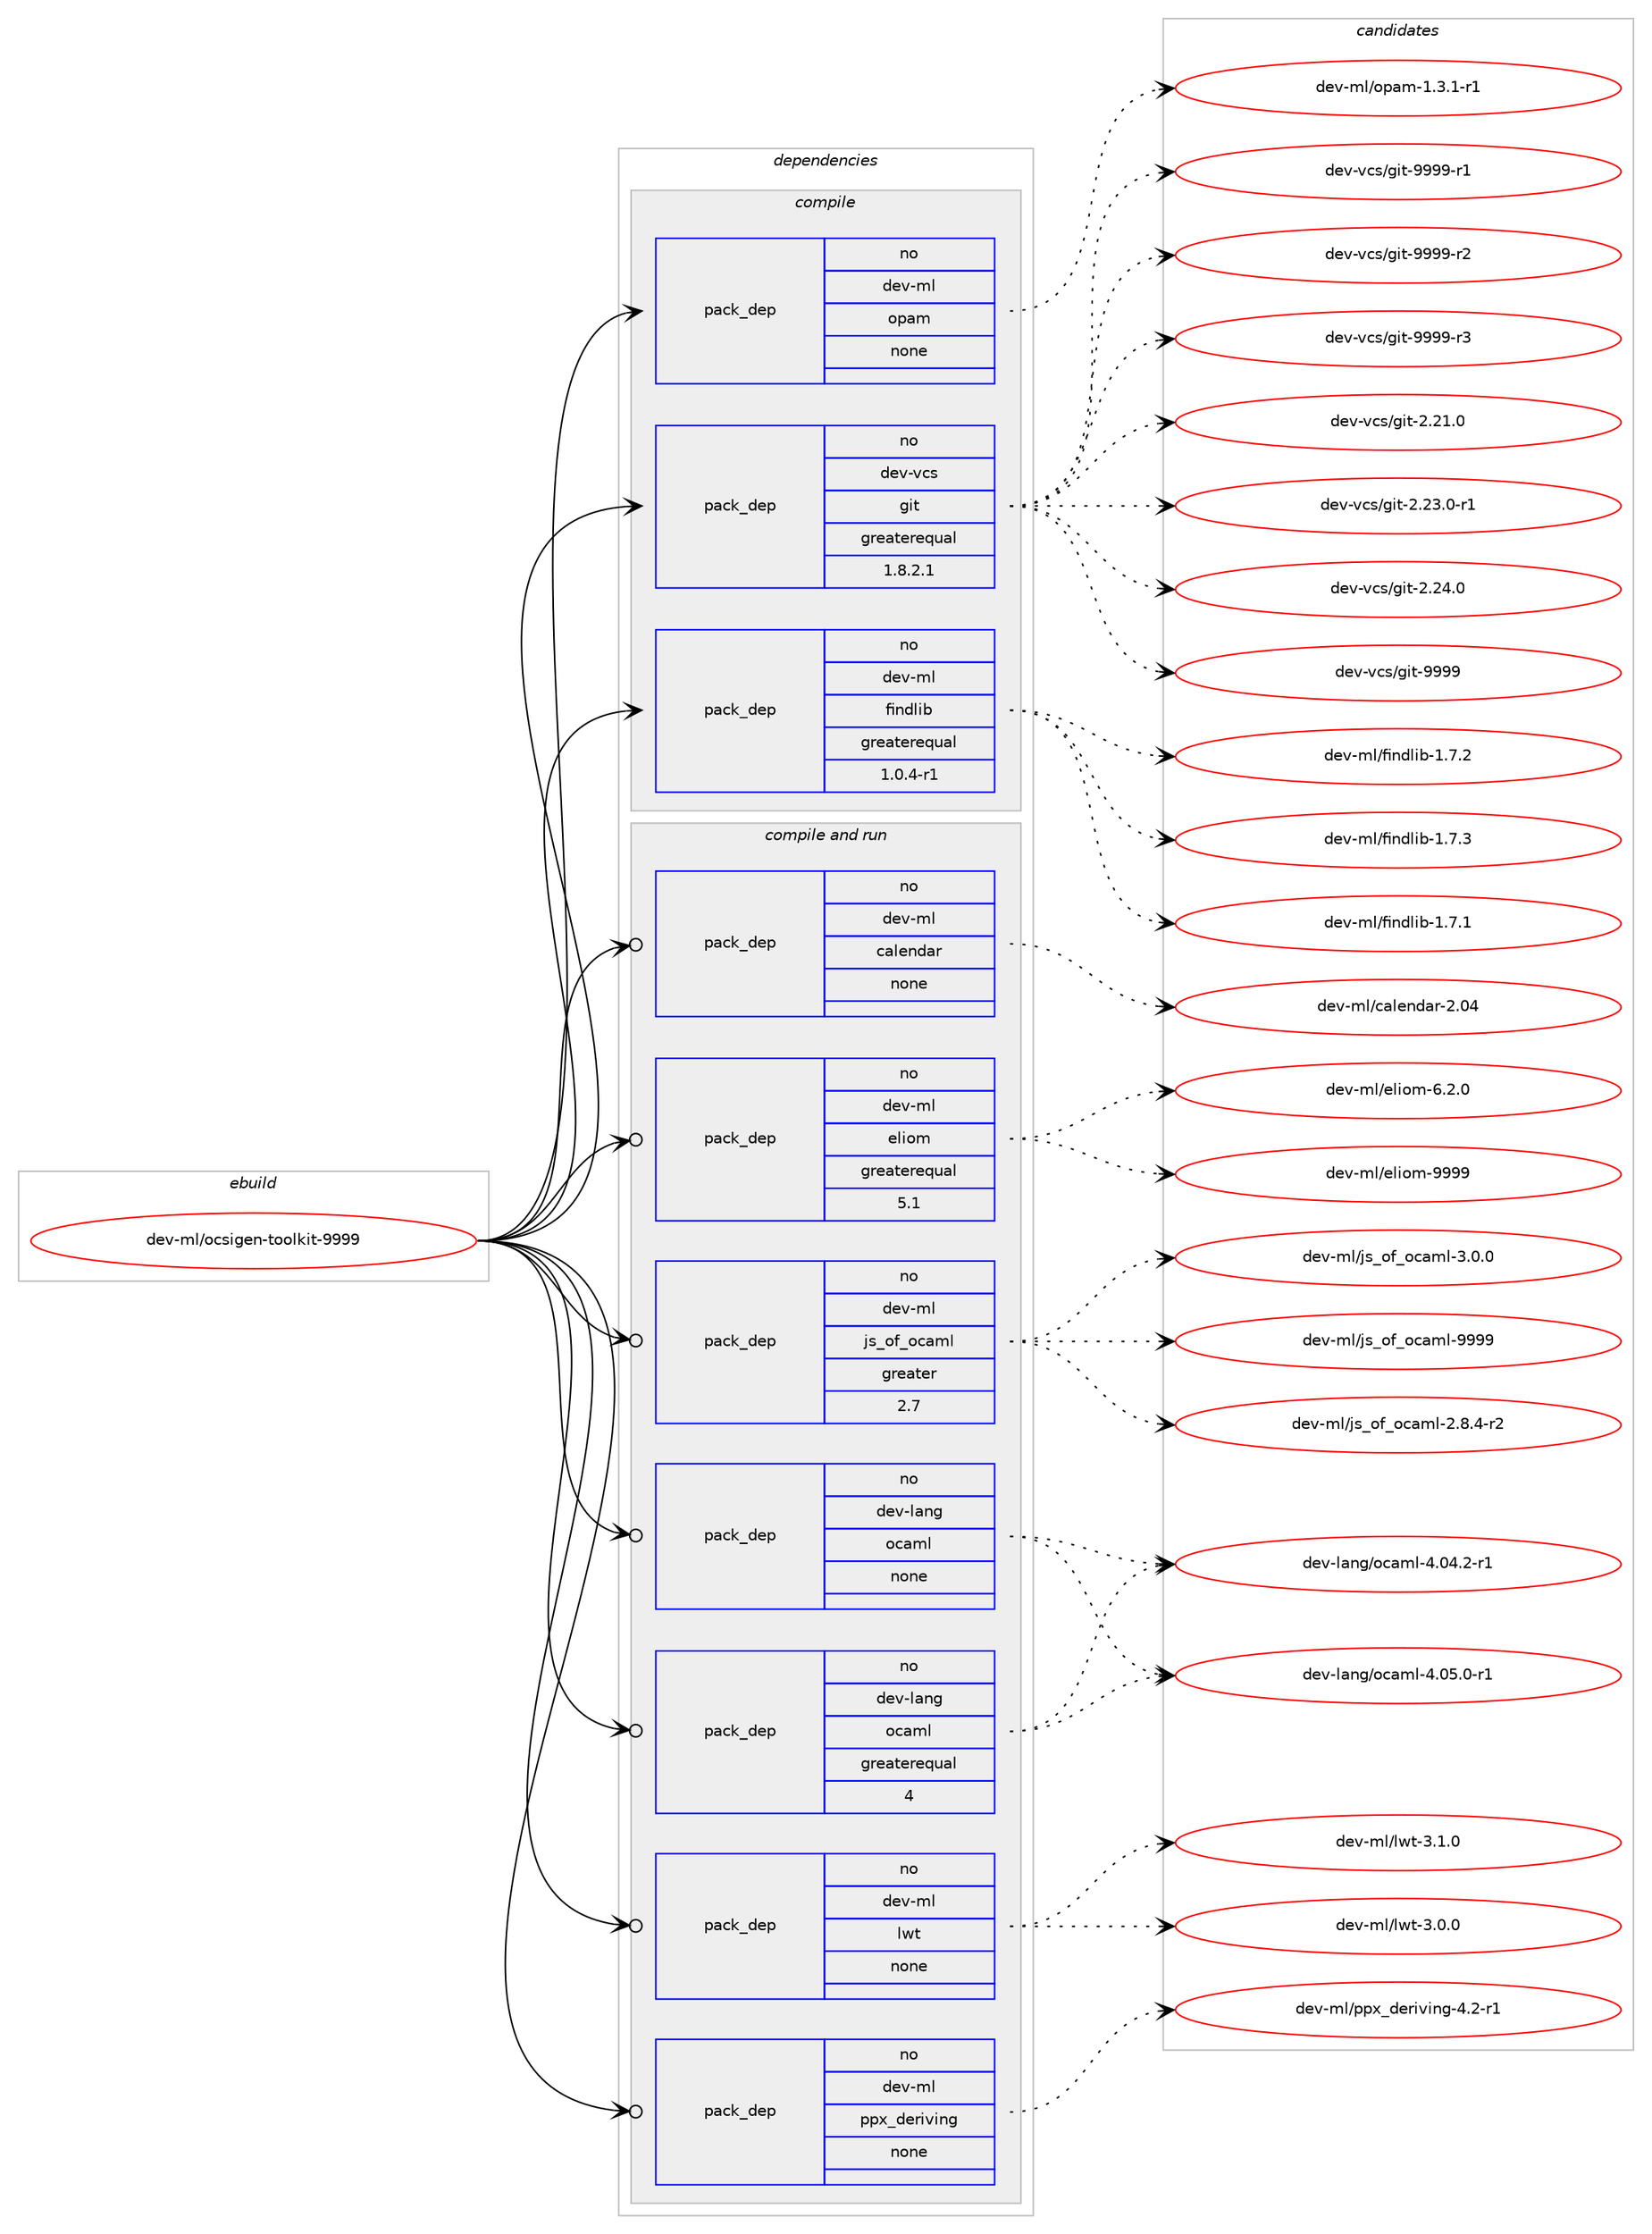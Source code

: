 digraph prolog {

# *************
# Graph options
# *************

newrank=true;
concentrate=true;
compound=true;
graph [rankdir=LR,fontname=Helvetica,fontsize=10,ranksep=1.5];#, ranksep=2.5, nodesep=0.2];
edge  [arrowhead=vee];
node  [fontname=Helvetica,fontsize=10];

# **********
# The ebuild
# **********

subgraph cluster_leftcol {
color=gray;
rank=same;
label=<<i>ebuild</i>>;
id [label="dev-ml/ocsigen-toolkit-9999", color=red, width=4, href="../dev-ml/ocsigen-toolkit-9999.svg"];
}

# ****************
# The dependencies
# ****************

subgraph cluster_midcol {
color=gray;
label=<<i>dependencies</i>>;
subgraph cluster_compile {
fillcolor="#eeeeee";
style=filled;
label=<<i>compile</i>>;
subgraph pack427604 {
dependency572430 [label=<<TABLE BORDER="0" CELLBORDER="1" CELLSPACING="0" CELLPADDING="4" WIDTH="220"><TR><TD ROWSPAN="6" CELLPADDING="30">pack_dep</TD></TR><TR><TD WIDTH="110">no</TD></TR><TR><TD>dev-ml</TD></TR><TR><TD>findlib</TD></TR><TR><TD>greaterequal</TD></TR><TR><TD>1.0.4-r1</TD></TR></TABLE>>, shape=none, color=blue];
}
id:e -> dependency572430:w [weight=20,style="solid",arrowhead="vee"];
subgraph pack427605 {
dependency572431 [label=<<TABLE BORDER="0" CELLBORDER="1" CELLSPACING="0" CELLPADDING="4" WIDTH="220"><TR><TD ROWSPAN="6" CELLPADDING="30">pack_dep</TD></TR><TR><TD WIDTH="110">no</TD></TR><TR><TD>dev-ml</TD></TR><TR><TD>opam</TD></TR><TR><TD>none</TD></TR><TR><TD></TD></TR></TABLE>>, shape=none, color=blue];
}
id:e -> dependency572431:w [weight=20,style="solid",arrowhead="vee"];
subgraph pack427606 {
dependency572432 [label=<<TABLE BORDER="0" CELLBORDER="1" CELLSPACING="0" CELLPADDING="4" WIDTH="220"><TR><TD ROWSPAN="6" CELLPADDING="30">pack_dep</TD></TR><TR><TD WIDTH="110">no</TD></TR><TR><TD>dev-vcs</TD></TR><TR><TD>git</TD></TR><TR><TD>greaterequal</TD></TR><TR><TD>1.8.2.1</TD></TR></TABLE>>, shape=none, color=blue];
}
id:e -> dependency572432:w [weight=20,style="solid",arrowhead="vee"];
}
subgraph cluster_compileandrun {
fillcolor="#eeeeee";
style=filled;
label=<<i>compile and run</i>>;
subgraph pack427607 {
dependency572433 [label=<<TABLE BORDER="0" CELLBORDER="1" CELLSPACING="0" CELLPADDING="4" WIDTH="220"><TR><TD ROWSPAN="6" CELLPADDING="30">pack_dep</TD></TR><TR><TD WIDTH="110">no</TD></TR><TR><TD>dev-lang</TD></TR><TR><TD>ocaml</TD></TR><TR><TD>greaterequal</TD></TR><TR><TD>4</TD></TR></TABLE>>, shape=none, color=blue];
}
id:e -> dependency572433:w [weight=20,style="solid",arrowhead="odotvee"];
subgraph pack427608 {
dependency572434 [label=<<TABLE BORDER="0" CELLBORDER="1" CELLSPACING="0" CELLPADDING="4" WIDTH="220"><TR><TD ROWSPAN="6" CELLPADDING="30">pack_dep</TD></TR><TR><TD WIDTH="110">no</TD></TR><TR><TD>dev-lang</TD></TR><TR><TD>ocaml</TD></TR><TR><TD>none</TD></TR><TR><TD></TD></TR></TABLE>>, shape=none, color=blue];
}
id:e -> dependency572434:w [weight=20,style="solid",arrowhead="odotvee"];
subgraph pack427609 {
dependency572435 [label=<<TABLE BORDER="0" CELLBORDER="1" CELLSPACING="0" CELLPADDING="4" WIDTH="220"><TR><TD ROWSPAN="6" CELLPADDING="30">pack_dep</TD></TR><TR><TD WIDTH="110">no</TD></TR><TR><TD>dev-ml</TD></TR><TR><TD>calendar</TD></TR><TR><TD>none</TD></TR><TR><TD></TD></TR></TABLE>>, shape=none, color=blue];
}
id:e -> dependency572435:w [weight=20,style="solid",arrowhead="odotvee"];
subgraph pack427610 {
dependency572436 [label=<<TABLE BORDER="0" CELLBORDER="1" CELLSPACING="0" CELLPADDING="4" WIDTH="220"><TR><TD ROWSPAN="6" CELLPADDING="30">pack_dep</TD></TR><TR><TD WIDTH="110">no</TD></TR><TR><TD>dev-ml</TD></TR><TR><TD>eliom</TD></TR><TR><TD>greaterequal</TD></TR><TR><TD>5.1</TD></TR></TABLE>>, shape=none, color=blue];
}
id:e -> dependency572436:w [weight=20,style="solid",arrowhead="odotvee"];
subgraph pack427611 {
dependency572437 [label=<<TABLE BORDER="0" CELLBORDER="1" CELLSPACING="0" CELLPADDING="4" WIDTH="220"><TR><TD ROWSPAN="6" CELLPADDING="30">pack_dep</TD></TR><TR><TD WIDTH="110">no</TD></TR><TR><TD>dev-ml</TD></TR><TR><TD>js_of_ocaml</TD></TR><TR><TD>greater</TD></TR><TR><TD>2.7</TD></TR></TABLE>>, shape=none, color=blue];
}
id:e -> dependency572437:w [weight=20,style="solid",arrowhead="odotvee"];
subgraph pack427612 {
dependency572438 [label=<<TABLE BORDER="0" CELLBORDER="1" CELLSPACING="0" CELLPADDING="4" WIDTH="220"><TR><TD ROWSPAN="6" CELLPADDING="30">pack_dep</TD></TR><TR><TD WIDTH="110">no</TD></TR><TR><TD>dev-ml</TD></TR><TR><TD>lwt</TD></TR><TR><TD>none</TD></TR><TR><TD></TD></TR></TABLE>>, shape=none, color=blue];
}
id:e -> dependency572438:w [weight=20,style="solid",arrowhead="odotvee"];
subgraph pack427613 {
dependency572439 [label=<<TABLE BORDER="0" CELLBORDER="1" CELLSPACING="0" CELLPADDING="4" WIDTH="220"><TR><TD ROWSPAN="6" CELLPADDING="30">pack_dep</TD></TR><TR><TD WIDTH="110">no</TD></TR><TR><TD>dev-ml</TD></TR><TR><TD>ppx_deriving</TD></TR><TR><TD>none</TD></TR><TR><TD></TD></TR></TABLE>>, shape=none, color=blue];
}
id:e -> dependency572439:w [weight=20,style="solid",arrowhead="odotvee"];
}
subgraph cluster_run {
fillcolor="#eeeeee";
style=filled;
label=<<i>run</i>>;
}
}

# **************
# The candidates
# **************

subgraph cluster_choices {
rank=same;
color=gray;
label=<<i>candidates</i>>;

subgraph choice427604 {
color=black;
nodesep=1;
choice100101118451091084710210511010010810598454946554649 [label="dev-ml/findlib-1.7.1", color=red, width=4,href="../dev-ml/findlib-1.7.1.svg"];
choice100101118451091084710210511010010810598454946554650 [label="dev-ml/findlib-1.7.2", color=red, width=4,href="../dev-ml/findlib-1.7.2.svg"];
choice100101118451091084710210511010010810598454946554651 [label="dev-ml/findlib-1.7.3", color=red, width=4,href="../dev-ml/findlib-1.7.3.svg"];
dependency572430:e -> choice100101118451091084710210511010010810598454946554649:w [style=dotted,weight="100"];
dependency572430:e -> choice100101118451091084710210511010010810598454946554650:w [style=dotted,weight="100"];
dependency572430:e -> choice100101118451091084710210511010010810598454946554651:w [style=dotted,weight="100"];
}
subgraph choice427605 {
color=black;
nodesep=1;
choice1001011184510910847111112971094549465146494511449 [label="dev-ml/opam-1.3.1-r1", color=red, width=4,href="../dev-ml/opam-1.3.1-r1.svg"];
dependency572431:e -> choice1001011184510910847111112971094549465146494511449:w [style=dotted,weight="100"];
}
subgraph choice427606 {
color=black;
nodesep=1;
choice10010111845118991154710310511645504650494648 [label="dev-vcs/git-2.21.0", color=red, width=4,href="../dev-vcs/git-2.21.0.svg"];
choice100101118451189911547103105116455046505146484511449 [label="dev-vcs/git-2.23.0-r1", color=red, width=4,href="../dev-vcs/git-2.23.0-r1.svg"];
choice10010111845118991154710310511645504650524648 [label="dev-vcs/git-2.24.0", color=red, width=4,href="../dev-vcs/git-2.24.0.svg"];
choice1001011184511899115471031051164557575757 [label="dev-vcs/git-9999", color=red, width=4,href="../dev-vcs/git-9999.svg"];
choice10010111845118991154710310511645575757574511449 [label="dev-vcs/git-9999-r1", color=red, width=4,href="../dev-vcs/git-9999-r1.svg"];
choice10010111845118991154710310511645575757574511450 [label="dev-vcs/git-9999-r2", color=red, width=4,href="../dev-vcs/git-9999-r2.svg"];
choice10010111845118991154710310511645575757574511451 [label="dev-vcs/git-9999-r3", color=red, width=4,href="../dev-vcs/git-9999-r3.svg"];
dependency572432:e -> choice10010111845118991154710310511645504650494648:w [style=dotted,weight="100"];
dependency572432:e -> choice100101118451189911547103105116455046505146484511449:w [style=dotted,weight="100"];
dependency572432:e -> choice10010111845118991154710310511645504650524648:w [style=dotted,weight="100"];
dependency572432:e -> choice1001011184511899115471031051164557575757:w [style=dotted,weight="100"];
dependency572432:e -> choice10010111845118991154710310511645575757574511449:w [style=dotted,weight="100"];
dependency572432:e -> choice10010111845118991154710310511645575757574511450:w [style=dotted,weight="100"];
dependency572432:e -> choice10010111845118991154710310511645575757574511451:w [style=dotted,weight="100"];
}
subgraph choice427607 {
color=black;
nodesep=1;
choice1001011184510897110103471119997109108455246485246504511449 [label="dev-lang/ocaml-4.04.2-r1", color=red, width=4,href="../dev-lang/ocaml-4.04.2-r1.svg"];
choice1001011184510897110103471119997109108455246485346484511449 [label="dev-lang/ocaml-4.05.0-r1", color=red, width=4,href="../dev-lang/ocaml-4.05.0-r1.svg"];
dependency572433:e -> choice1001011184510897110103471119997109108455246485246504511449:w [style=dotted,weight="100"];
dependency572433:e -> choice1001011184510897110103471119997109108455246485346484511449:w [style=dotted,weight="100"];
}
subgraph choice427608 {
color=black;
nodesep=1;
choice1001011184510897110103471119997109108455246485246504511449 [label="dev-lang/ocaml-4.04.2-r1", color=red, width=4,href="../dev-lang/ocaml-4.04.2-r1.svg"];
choice1001011184510897110103471119997109108455246485346484511449 [label="dev-lang/ocaml-4.05.0-r1", color=red, width=4,href="../dev-lang/ocaml-4.05.0-r1.svg"];
dependency572434:e -> choice1001011184510897110103471119997109108455246485246504511449:w [style=dotted,weight="100"];
dependency572434:e -> choice1001011184510897110103471119997109108455246485346484511449:w [style=dotted,weight="100"];
}
subgraph choice427609 {
color=black;
nodesep=1;
choice10010111845109108479997108101110100971144550464852 [label="dev-ml/calendar-2.04", color=red, width=4,href="../dev-ml/calendar-2.04.svg"];
dependency572435:e -> choice10010111845109108479997108101110100971144550464852:w [style=dotted,weight="100"];
}
subgraph choice427610 {
color=black;
nodesep=1;
choice1001011184510910847101108105111109455446504648 [label="dev-ml/eliom-6.2.0", color=red, width=4,href="../dev-ml/eliom-6.2.0.svg"];
choice10010111845109108471011081051111094557575757 [label="dev-ml/eliom-9999", color=red, width=4,href="../dev-ml/eliom-9999.svg"];
dependency572436:e -> choice1001011184510910847101108105111109455446504648:w [style=dotted,weight="100"];
dependency572436:e -> choice10010111845109108471011081051111094557575757:w [style=dotted,weight="100"];
}
subgraph choice427611 {
color=black;
nodesep=1;
choice1001011184510910847106115951111029511199971091084550465646524511450 [label="dev-ml/js_of_ocaml-2.8.4-r2", color=red, width=4,href="../dev-ml/js_of_ocaml-2.8.4-r2.svg"];
choice100101118451091084710611595111102951119997109108455146484648 [label="dev-ml/js_of_ocaml-3.0.0", color=red, width=4,href="../dev-ml/js_of_ocaml-3.0.0.svg"];
choice1001011184510910847106115951111029511199971091084557575757 [label="dev-ml/js_of_ocaml-9999", color=red, width=4,href="../dev-ml/js_of_ocaml-9999.svg"];
dependency572437:e -> choice1001011184510910847106115951111029511199971091084550465646524511450:w [style=dotted,weight="100"];
dependency572437:e -> choice100101118451091084710611595111102951119997109108455146484648:w [style=dotted,weight="100"];
dependency572437:e -> choice1001011184510910847106115951111029511199971091084557575757:w [style=dotted,weight="100"];
}
subgraph choice427612 {
color=black;
nodesep=1;
choice1001011184510910847108119116455146484648 [label="dev-ml/lwt-3.0.0", color=red, width=4,href="../dev-ml/lwt-3.0.0.svg"];
choice1001011184510910847108119116455146494648 [label="dev-ml/lwt-3.1.0", color=red, width=4,href="../dev-ml/lwt-3.1.0.svg"];
dependency572438:e -> choice1001011184510910847108119116455146484648:w [style=dotted,weight="100"];
dependency572438:e -> choice1001011184510910847108119116455146494648:w [style=dotted,weight="100"];
}
subgraph choice427613 {
color=black;
nodesep=1;
choice100101118451091084711211212095100101114105118105110103455246504511449 [label="dev-ml/ppx_deriving-4.2-r1", color=red, width=4,href="../dev-ml/ppx_deriving-4.2-r1.svg"];
dependency572439:e -> choice100101118451091084711211212095100101114105118105110103455246504511449:w [style=dotted,weight="100"];
}
}

}
